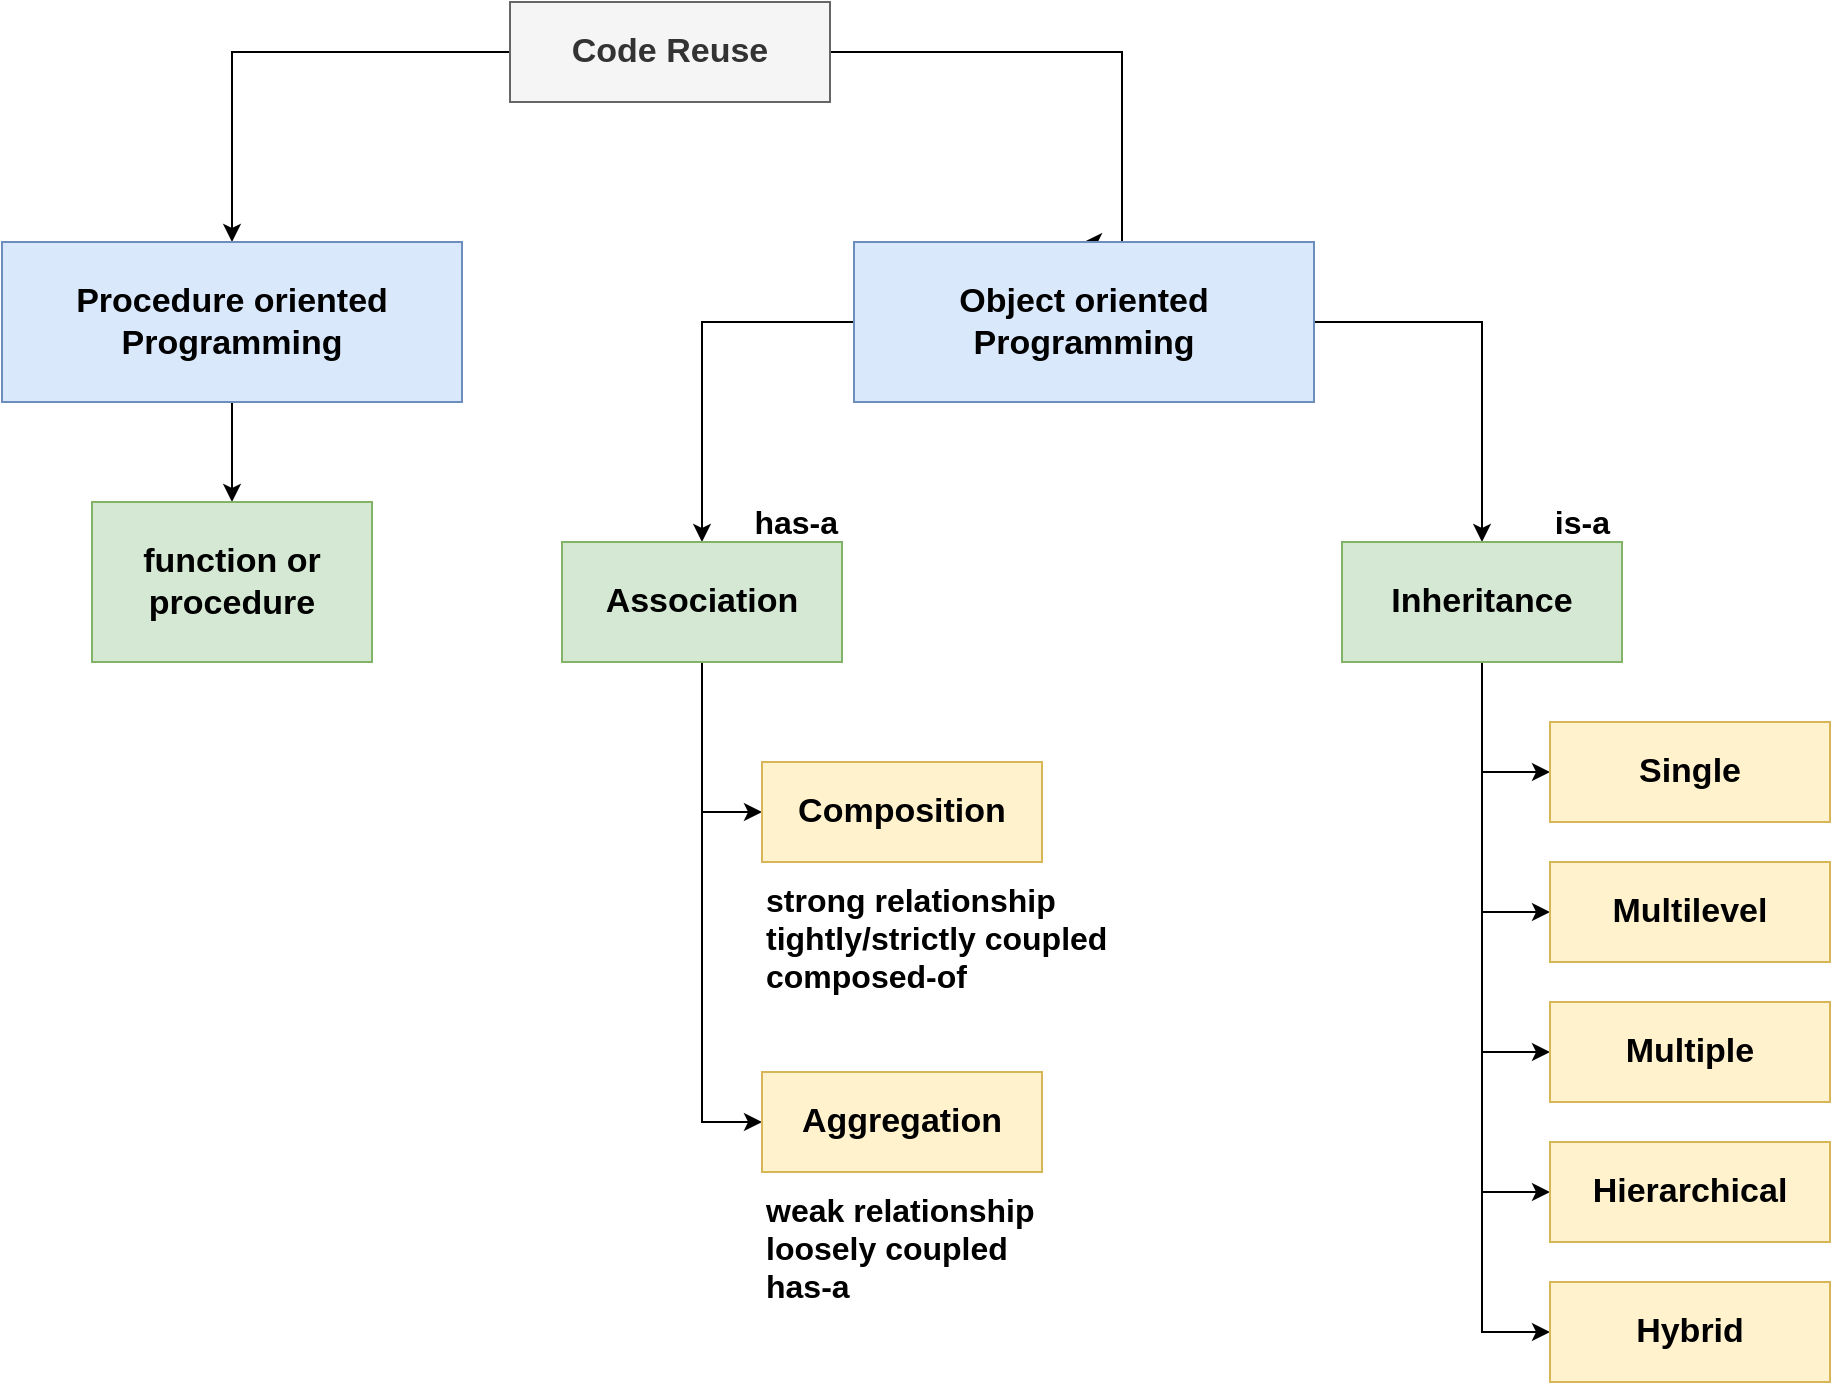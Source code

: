 <mxfile version="21.4.0" type="device" pages="4">
  <diagram name="Page-1" id="HQfMl_t1zYcdHB5gZ3as">
    <mxGraphModel dx="1242" dy="828" grid="1" gridSize="10" guides="1" tooltips="1" connect="1" arrows="1" fold="1" page="1" pageScale="1" pageWidth="827" pageHeight="1169" math="0" shadow="0">
      <root>
        <mxCell id="0" />
        <mxCell id="1" parent="0" />
        <mxCell id="iBgmLpoGodqsEeKZ4Khq-6" style="edgeStyle=orthogonalEdgeStyle;rounded=0;orthogonalLoop=1;jettySize=auto;html=1;" edge="1" parent="1" source="iBgmLpoGodqsEeKZ4Khq-1" target="iBgmLpoGodqsEeKZ4Khq-2">
          <mxGeometry relative="1" as="geometry" />
        </mxCell>
        <mxCell id="iBgmLpoGodqsEeKZ4Khq-8" style="edgeStyle=orthogonalEdgeStyle;rounded=0;orthogonalLoop=1;jettySize=auto;html=1;entryX=0.5;entryY=0;entryDx=0;entryDy=0;" edge="1" parent="1" source="iBgmLpoGodqsEeKZ4Khq-1" target="iBgmLpoGodqsEeKZ4Khq-3">
          <mxGeometry relative="1" as="geometry">
            <Array as="points">
              <mxPoint x="640" y="75" />
            </Array>
          </mxGeometry>
        </mxCell>
        <mxCell id="iBgmLpoGodqsEeKZ4Khq-1" value="Code Reuse" style="rounded=0;whiteSpace=wrap;html=1;fontStyle=1;fontSize=17;fillColor=#f5f5f5;fontColor=#333333;strokeColor=#666666;" vertex="1" parent="1">
          <mxGeometry x="334" y="50" width="160" height="50" as="geometry" />
        </mxCell>
        <mxCell id="iBgmLpoGodqsEeKZ4Khq-5" style="edgeStyle=orthogonalEdgeStyle;rounded=0;orthogonalLoop=1;jettySize=auto;html=1;" edge="1" parent="1" source="iBgmLpoGodqsEeKZ4Khq-2" target="iBgmLpoGodqsEeKZ4Khq-4">
          <mxGeometry relative="1" as="geometry" />
        </mxCell>
        <mxCell id="iBgmLpoGodqsEeKZ4Khq-2" value="Procedure oriented Programming" style="rounded=0;whiteSpace=wrap;html=1;fontStyle=1;fontSize=17;fillColor=#dae8fc;strokeColor=#6c8ebf;" vertex="1" parent="1">
          <mxGeometry x="80" y="170" width="230" height="80" as="geometry" />
        </mxCell>
        <mxCell id="iBgmLpoGodqsEeKZ4Khq-11" style="edgeStyle=orthogonalEdgeStyle;rounded=0;orthogonalLoop=1;jettySize=auto;html=1;entryX=0.5;entryY=0;entryDx=0;entryDy=0;" edge="1" parent="1" source="iBgmLpoGodqsEeKZ4Khq-3" target="iBgmLpoGodqsEeKZ4Khq-9">
          <mxGeometry relative="1" as="geometry" />
        </mxCell>
        <mxCell id="iBgmLpoGodqsEeKZ4Khq-12" style="edgeStyle=orthogonalEdgeStyle;rounded=0;orthogonalLoop=1;jettySize=auto;html=1;" edge="1" parent="1" source="iBgmLpoGodqsEeKZ4Khq-3" target="iBgmLpoGodqsEeKZ4Khq-10">
          <mxGeometry relative="1" as="geometry" />
        </mxCell>
        <mxCell id="iBgmLpoGodqsEeKZ4Khq-3" value="Object oriented Programming" style="rounded=0;whiteSpace=wrap;html=1;fontStyle=1;fontSize=17;fillColor=#dae8fc;strokeColor=#6c8ebf;" vertex="1" parent="1">
          <mxGeometry x="506" y="170" width="230" height="80" as="geometry" />
        </mxCell>
        <mxCell id="iBgmLpoGodqsEeKZ4Khq-4" value="function or&lt;br&gt;procedure" style="rounded=0;whiteSpace=wrap;html=1;fontStyle=1;fontSize=17;fillColor=#d5e8d4;strokeColor=#82b366;" vertex="1" parent="1">
          <mxGeometry x="125" y="300" width="140" height="80" as="geometry" />
        </mxCell>
        <mxCell id="iBgmLpoGodqsEeKZ4Khq-15" style="edgeStyle=orthogonalEdgeStyle;rounded=0;orthogonalLoop=1;jettySize=auto;html=1;entryX=0;entryY=0.5;entryDx=0;entryDy=0;" edge="1" parent="1" source="iBgmLpoGodqsEeKZ4Khq-9" target="iBgmLpoGodqsEeKZ4Khq-13">
          <mxGeometry relative="1" as="geometry" />
        </mxCell>
        <mxCell id="iBgmLpoGodqsEeKZ4Khq-16" style="edgeStyle=orthogonalEdgeStyle;rounded=0;orthogonalLoop=1;jettySize=auto;html=1;entryX=0;entryY=0.5;entryDx=0;entryDy=0;" edge="1" parent="1" source="iBgmLpoGodqsEeKZ4Khq-9" target="iBgmLpoGodqsEeKZ4Khq-14">
          <mxGeometry relative="1" as="geometry" />
        </mxCell>
        <mxCell id="iBgmLpoGodqsEeKZ4Khq-9" value="Association" style="rounded=0;whiteSpace=wrap;html=1;fontStyle=1;fontSize=17;fillColor=#d5e8d4;strokeColor=#82b366;" vertex="1" parent="1">
          <mxGeometry x="360" y="320" width="140" height="60" as="geometry" />
        </mxCell>
        <mxCell id="iBgmLpoGodqsEeKZ4Khq-23" style="edgeStyle=orthogonalEdgeStyle;rounded=0;orthogonalLoop=1;jettySize=auto;html=1;entryX=0;entryY=0.5;entryDx=0;entryDy=0;" edge="1" parent="1" source="iBgmLpoGodqsEeKZ4Khq-10" target="iBgmLpoGodqsEeKZ4Khq-17">
          <mxGeometry relative="1" as="geometry" />
        </mxCell>
        <mxCell id="iBgmLpoGodqsEeKZ4Khq-24" style="edgeStyle=orthogonalEdgeStyle;rounded=0;orthogonalLoop=1;jettySize=auto;html=1;entryX=0;entryY=0.5;entryDx=0;entryDy=0;" edge="1" parent="1" source="iBgmLpoGodqsEeKZ4Khq-10" target="iBgmLpoGodqsEeKZ4Khq-18">
          <mxGeometry relative="1" as="geometry" />
        </mxCell>
        <mxCell id="iBgmLpoGodqsEeKZ4Khq-25" style="edgeStyle=orthogonalEdgeStyle;rounded=0;orthogonalLoop=1;jettySize=auto;html=1;entryX=0;entryY=0.5;entryDx=0;entryDy=0;" edge="1" parent="1" source="iBgmLpoGodqsEeKZ4Khq-10" target="iBgmLpoGodqsEeKZ4Khq-19">
          <mxGeometry relative="1" as="geometry" />
        </mxCell>
        <mxCell id="iBgmLpoGodqsEeKZ4Khq-26" style="edgeStyle=orthogonalEdgeStyle;rounded=0;orthogonalLoop=1;jettySize=auto;html=1;entryX=0;entryY=0.5;entryDx=0;entryDy=0;" edge="1" parent="1" source="iBgmLpoGodqsEeKZ4Khq-10" target="iBgmLpoGodqsEeKZ4Khq-20">
          <mxGeometry relative="1" as="geometry" />
        </mxCell>
        <mxCell id="iBgmLpoGodqsEeKZ4Khq-27" style="edgeStyle=orthogonalEdgeStyle;rounded=0;orthogonalLoop=1;jettySize=auto;html=1;entryX=0;entryY=0.5;entryDx=0;entryDy=0;" edge="1" parent="1" source="iBgmLpoGodqsEeKZ4Khq-10" target="iBgmLpoGodqsEeKZ4Khq-21">
          <mxGeometry relative="1" as="geometry" />
        </mxCell>
        <mxCell id="iBgmLpoGodqsEeKZ4Khq-10" value="Inheritance" style="rounded=0;whiteSpace=wrap;html=1;fontStyle=1;fontSize=17;fillColor=#d5e8d4;strokeColor=#82b366;" vertex="1" parent="1">
          <mxGeometry x="750" y="320" width="140" height="60" as="geometry" />
        </mxCell>
        <mxCell id="iBgmLpoGodqsEeKZ4Khq-13" value="Composition" style="rounded=0;whiteSpace=wrap;html=1;fontStyle=1;fontSize=17;fillColor=#fff2cc;strokeColor=#d6b656;" vertex="1" parent="1">
          <mxGeometry x="460" y="430" width="140" height="50" as="geometry" />
        </mxCell>
        <mxCell id="iBgmLpoGodqsEeKZ4Khq-14" value="Aggregation" style="rounded=0;whiteSpace=wrap;html=1;fontStyle=1;fontSize=17;fillColor=#fff2cc;strokeColor=#d6b656;" vertex="1" parent="1">
          <mxGeometry x="460" y="585" width="140" height="50" as="geometry" />
        </mxCell>
        <mxCell id="iBgmLpoGodqsEeKZ4Khq-17" value="Single" style="rounded=0;whiteSpace=wrap;html=1;fontStyle=1;fontSize=17;fillColor=#fff2cc;strokeColor=#d6b656;" vertex="1" parent="1">
          <mxGeometry x="854" y="410" width="140" height="50" as="geometry" />
        </mxCell>
        <mxCell id="iBgmLpoGodqsEeKZ4Khq-18" value="Multilevel" style="rounded=0;whiteSpace=wrap;html=1;fontStyle=1;fontSize=17;fillColor=#fff2cc;strokeColor=#d6b656;" vertex="1" parent="1">
          <mxGeometry x="854" y="480" width="140" height="50" as="geometry" />
        </mxCell>
        <mxCell id="iBgmLpoGodqsEeKZ4Khq-19" value="Multiple" style="rounded=0;whiteSpace=wrap;html=1;fontStyle=1;fontSize=17;fillColor=#fff2cc;strokeColor=#d6b656;" vertex="1" parent="1">
          <mxGeometry x="854" y="550" width="140" height="50" as="geometry" />
        </mxCell>
        <mxCell id="iBgmLpoGodqsEeKZ4Khq-20" value="Hierarchical" style="rounded=0;whiteSpace=wrap;html=1;fontStyle=1;fontSize=17;fillColor=#fff2cc;strokeColor=#d6b656;" vertex="1" parent="1">
          <mxGeometry x="854" y="620" width="140" height="50" as="geometry" />
        </mxCell>
        <mxCell id="iBgmLpoGodqsEeKZ4Khq-21" value="Hybrid" style="rounded=0;whiteSpace=wrap;html=1;fontStyle=1;fontSize=17;fillColor=#fff2cc;strokeColor=#d6b656;" vertex="1" parent="1">
          <mxGeometry x="854" y="690" width="140" height="50" as="geometry" />
        </mxCell>
        <mxCell id="CRolA9kvqOptmZYFU7kv-1" value="weak relationship&lt;br&gt;loosely coupled&lt;br&gt;has-a" style="text;html=1;strokeColor=none;fillColor=none;align=left;verticalAlign=middle;whiteSpace=wrap;rounded=0;fontStyle=1;fontSize=16;" vertex="1" parent="1">
          <mxGeometry x="460" y="640" width="180" height="65" as="geometry" />
        </mxCell>
        <mxCell id="CRolA9kvqOptmZYFU7kv-2" value="strong relationship&lt;br&gt;tightly/strictly coupled&lt;br&gt;composed-of" style="text;html=1;strokeColor=none;fillColor=none;align=left;verticalAlign=middle;whiteSpace=wrap;rounded=0;fontStyle=1;fontSize=16;" vertex="1" parent="1">
          <mxGeometry x="460" y="485" width="180" height="65" as="geometry" />
        </mxCell>
        <mxCell id="1hPB8k62ePymHFeQHlZq-1" value="is-a" style="text;html=1;strokeColor=none;fillColor=none;align=right;verticalAlign=middle;whiteSpace=wrap;rounded=0;fontStyle=1;fontSize=16;" vertex="1" parent="1">
          <mxGeometry x="850" y="300" width="36" height="20" as="geometry" />
        </mxCell>
        <mxCell id="1hPB8k62ePymHFeQHlZq-2" value="has-a" style="text;html=1;strokeColor=none;fillColor=none;align=right;verticalAlign=middle;whiteSpace=wrap;rounded=0;fontStyle=1;fontSize=16;" vertex="1" parent="1">
          <mxGeometry x="450" y="300" width="50" height="20" as="geometry" />
        </mxCell>
      </root>
    </mxGraphModel>
  </diagram>
  <diagram id="krALkl98kPFRUYH-lEbV" name="Page-2">
    <mxGraphModel dx="1862" dy="690" grid="1" gridSize="10" guides="1" tooltips="1" connect="1" arrows="1" fold="1" page="1" pageScale="1" pageWidth="827" pageHeight="1169" math="0" shadow="0">
      <root>
        <mxCell id="0" />
        <mxCell id="1" parent="0" />
        <mxCell id="b_YTQl_VesNjK8TE1XWr-1" value="&lt;div style=&quot;background-color:#ffffff;color:#080808&quot;&gt;&lt;pre style=&quot;font-family:&#39;JetBrains Mono&#39;,monospace;font-size:26.3pt;&quot;&gt;&lt;span style=&quot;color:#0033b3;&quot;&gt;class &lt;/span&gt;&lt;span style=&quot;color:#000000;&quot;&gt;Address&lt;/span&gt;:&lt;br&gt;    &lt;span style=&quot;color:#0033b3;&quot;&gt;def &lt;/span&gt;&lt;span style=&quot;color:#b200b2;&quot;&gt;__init__&lt;/span&gt;(&lt;span style=&quot;color:#94558d;&quot;&gt;self&lt;/span&gt;, &lt;span style=&quot;color:#000000;&quot;&gt;city&lt;/span&gt;, &lt;span style=&quot;color:#000000;&quot;&gt;state&lt;/span&gt;, &lt;span style=&quot;color:#000000;&quot;&gt;country&lt;/span&gt;):&lt;br&gt;        &lt;span style=&quot;color:#94558d;&quot;&gt;self&lt;/span&gt;.__city = &lt;span style=&quot;color:#000000;&quot;&gt;city&lt;br&gt;&lt;/span&gt;&lt;span style=&quot;color:#000000;&quot;&gt;        &lt;/span&gt;&lt;span style=&quot;color:#94558d;&quot;&gt;self&lt;/span&gt;.__state = &lt;span style=&quot;color:#000000;&quot;&gt;state&lt;br&gt;&lt;/span&gt;&lt;span style=&quot;color:#000000;&quot;&gt;        &lt;/span&gt;&lt;span style=&quot;color:#94558d;&quot;&gt;self&lt;/span&gt;.__country = &lt;span style=&quot;color:#000000;&quot;&gt;country&lt;br&gt;&lt;/span&gt;&lt;span style=&quot;color:#000000;&quot;&gt;&lt;br&gt;&lt;/span&gt;&lt;span style=&quot;color:#000000;&quot;&gt;    &lt;/span&gt;&lt;span style=&quot;color:#0033b3;&quot;&gt;def &lt;/span&gt;&lt;span style=&quot;color:#00627a;&quot;&gt;print_address&lt;/span&gt;(&lt;span style=&quot;color:#94558d;&quot;&gt;self&lt;/span&gt;):&lt;br&gt;        &lt;span style=&quot;color:#000080;&quot;&gt;print&lt;/span&gt;(&lt;span style=&quot;color:#067d17;&quot;&gt;f&quot;city = &lt;/span&gt;&lt;span style=&quot;color:#0037a6;&quot;&gt;{&lt;/span&gt;&lt;span style=&quot;color:#94558d;&quot;&gt;self&lt;/span&gt;.__city&lt;span style=&quot;color:#0037a6;&quot;&gt;}&lt;/span&gt;&lt;span style=&quot;color:#067d17;&quot;&gt;&quot;&lt;/span&gt;)&lt;br&gt;        &lt;span style=&quot;color:#000080;&quot;&gt;print&lt;/span&gt;(&lt;span style=&quot;color:#067d17;&quot;&gt;f&quot;state = &lt;/span&gt;&lt;span style=&quot;color:#0037a6;&quot;&gt;{&lt;/span&gt;&lt;span style=&quot;color:#94558d;&quot;&gt;self&lt;/span&gt;.__state&lt;span style=&quot;color:#0037a6;&quot;&gt;}&lt;/span&gt;&lt;span style=&quot;color:#067d17;&quot;&gt;&quot;&lt;/span&gt;)&lt;br&gt;        &lt;span style=&quot;color:#000080;&quot;&gt;print&lt;/span&gt;(&lt;span style=&quot;color:#067d17;&quot;&gt;f&quot;country = &lt;/span&gt;&lt;span style=&quot;color:#0037a6;&quot;&gt;{&lt;/span&gt;&lt;span style=&quot;color:#94558d;&quot;&gt;self&lt;/span&gt;.__country&lt;span style=&quot;color:#0037a6;&quot;&gt;}&lt;/span&gt;&lt;span style=&quot;color:#067d17;&quot;&gt;&quot;&lt;/span&gt;)&lt;br&gt;&lt;br&gt;&lt;br&gt;&lt;span style=&quot;color:#0033b3;&quot;&gt;class &lt;/span&gt;&lt;span style=&quot;color:#000000;&quot;&gt;Person&lt;/span&gt;:&lt;br&gt;    &lt;span style=&quot;color:#0033b3;&quot;&gt;def &lt;/span&gt;&lt;span style=&quot;color:#b200b2;&quot;&gt;__init__&lt;/span&gt;(&lt;span style=&quot;color:#94558d;&quot;&gt;self&lt;/span&gt;, &lt;span style=&quot;color:#000000;&quot;&gt;name&lt;/span&gt;, &lt;span style=&quot;color:#000000;&quot;&gt;age&lt;/span&gt;, &lt;span style=&quot;color:#000000;&quot;&gt;city&lt;/span&gt;, &lt;span style=&quot;color:#000000;&quot;&gt;state&lt;/span&gt;, &lt;span style=&quot;color:#000000;&quot;&gt;country&lt;/span&gt;):&lt;br&gt;        &lt;span style=&quot;color:#94558d;&quot;&gt;self&lt;/span&gt;.__name = &lt;span style=&quot;color:#000000;&quot;&gt;name&lt;br&gt;&lt;/span&gt;&lt;span style=&quot;color:#000000;&quot;&gt;        &lt;/span&gt;&lt;span style=&quot;color:#94558d;&quot;&gt;self&lt;/span&gt;.__age = &lt;span style=&quot;color:#000000;&quot;&gt;age&lt;br&gt;&lt;/span&gt;&lt;span style=&quot;color:#000000;&quot;&gt;&lt;br&gt;&lt;/span&gt;&lt;span style=&quot;color:#000000;&quot;&gt;        &lt;/span&gt;&lt;span style=&quot;color:#8c8c8c;font-style:italic;&quot;&gt;# create an object of Address class to store address&lt;br&gt;&lt;/span&gt;&lt;span style=&quot;color:#8c8c8c;font-style:italic;&quot;&gt;        # Person has-an address&lt;br&gt;&lt;/span&gt;&lt;span style=&quot;color:#8c8c8c;font-style:italic;&quot;&gt;        &lt;/span&gt;&lt;span style=&quot;color:#94558d;&quot;&gt;self&lt;/span&gt;.__address = Address(&lt;span style=&quot;color:#000000;&quot;&gt;city&lt;/span&gt;, &lt;span style=&quot;color:#000000;&quot;&gt;state&lt;/span&gt;, &lt;span style=&quot;color:#000000;&quot;&gt;country&lt;/span&gt;)&lt;br&gt;&lt;br&gt;    &lt;span style=&quot;color:#0033b3;&quot;&gt;def &lt;/span&gt;&lt;span style=&quot;color:#00627a;&quot;&gt;print_info&lt;/span&gt;(&lt;span style=&quot;color:#94558d;&quot;&gt;self&lt;/span&gt;):&lt;br&gt;        &lt;span style=&quot;color:#000080;&quot;&gt;print&lt;/span&gt;(&lt;span style=&quot;color:#067d17;&quot;&gt;f&quot;name = &lt;/span&gt;&lt;span style=&quot;color:#0037a6;&quot;&gt;{&lt;/span&gt;&lt;span style=&quot;color:#94558d;&quot;&gt;self&lt;/span&gt;.__name&lt;span style=&quot;color:#0037a6;&quot;&gt;}&lt;/span&gt;&lt;span style=&quot;color:#067d17;&quot;&gt;&quot;&lt;/span&gt;)&lt;br&gt;        &lt;span style=&quot;color:#000080;&quot;&gt;print&lt;/span&gt;(&lt;span style=&quot;color:#067d17;&quot;&gt;f&quot;age = &lt;/span&gt;&lt;span style=&quot;color:#0037a6;&quot;&gt;{&lt;/span&gt;&lt;span style=&quot;color:#94558d;&quot;&gt;self&lt;/span&gt;.__age&lt;span style=&quot;color:#0037a6;&quot;&gt;}&lt;/span&gt;&lt;span style=&quot;color:#067d17;&quot;&gt;&quot;&lt;/span&gt;)&lt;br&gt;&lt;br&gt;        &lt;span style=&quot;color:#8c8c8c;font-style:italic;&quot;&gt;# printing the person address&lt;br&gt;&lt;/span&gt;&lt;span style=&quot;color:#8c8c8c;font-style:italic;&quot;&gt;        &lt;/span&gt;&lt;span style=&quot;color:#94558d;&quot;&gt;self&lt;/span&gt;.__address.print_address()&lt;br&gt;&lt;/pre&gt;&lt;/div&gt;" style="text;whiteSpace=wrap;html=1;" vertex="1" parent="1">
          <mxGeometry x="-220" y="410" width="560" height="1230" as="geometry" />
        </mxCell>
        <mxCell id="b_YTQl_VesNjK8TE1XWr-2" value="&lt;div style=&quot;background-color:#ffffff;color:#080808&quot;&gt;&lt;pre style=&quot;font-family:&#39;JetBrains Mono&#39;,monospace;font-size:26.3pt;&quot;&gt;p1 = Person(&lt;span style=&quot;color:#067d17;&quot;&gt;&quot;person1&quot;&lt;/span&gt;, &lt;span style=&quot;color:#1750eb;&quot;&gt;20&lt;/span&gt;, &lt;span style=&quot;color:#067d17;&quot;&gt;&quot;pune&quot;&lt;/span&gt;, &lt;span style=&quot;color:#067d17;&quot;&gt;&quot;MH&quot;&lt;/span&gt;, &lt;span style=&quot;color:#067d17;&quot;&gt;&#39;India&#39;&lt;/span&gt;)&lt;br&gt;&lt;/pre&gt;&lt;/div&gt;" style="text;whiteSpace=wrap;html=1;" vertex="1" parent="1">
          <mxGeometry x="-210" y="1620" width="560" height="140" as="geometry" />
        </mxCell>
        <mxCell id="b_YTQl_VesNjK8TE1XWr-5" style="edgeStyle=orthogonalEdgeStyle;rounded=0;orthogonalLoop=1;jettySize=auto;html=1;entryX=-0.011;entryY=0.167;entryDx=0;entryDy=0;entryPerimeter=0;" edge="1" parent="1" source="b_YTQl_VesNjK8TE1XWr-3" target="b_YTQl_VesNjK8TE1XWr-4">
          <mxGeometry relative="1" as="geometry" />
        </mxCell>
        <mxCell id="b_YTQl_VesNjK8TE1XWr-3" value="0x11000" style="rounded=0;whiteSpace=wrap;html=1;fillColor=#dae8fc;strokeColor=#6c8ebf;fontStyle=1;fontSize=18;" vertex="1" parent="1">
          <mxGeometry x="-210" y="1840" width="120" height="60" as="geometry" />
        </mxCell>
        <mxCell id="b_YTQl_VesNjK8TE1XWr-4" value="" style="rounded=0;whiteSpace=wrap;html=1;fillColor=#fff2cc;strokeColor=#d6b656;" vertex="1" parent="1">
          <mxGeometry y="1840" width="270" height="180" as="geometry" />
        </mxCell>
        <mxCell id="b_YTQl_VesNjK8TE1XWr-6" value="0x10000" style="text;html=1;strokeColor=none;fillColor=none;align=left;verticalAlign=middle;whiteSpace=wrap;rounded=0;fontStyle=1;fontSize=16;" vertex="1" parent="1">
          <mxGeometry x="-210" y="1810" width="120" height="30" as="geometry" />
        </mxCell>
        <mxCell id="b_YTQl_VesNjK8TE1XWr-7" value="0x11000" style="text;html=1;strokeColor=none;fillColor=none;align=left;verticalAlign=middle;whiteSpace=wrap;rounded=0;fontStyle=1;fontSize=16;" vertex="1" parent="1">
          <mxGeometry y="1810" width="120" height="30" as="geometry" />
        </mxCell>
        <mxCell id="b_YTQl_VesNjK8TE1XWr-8" value="p1&lt;br&gt;reference" style="text;html=1;strokeColor=none;fillColor=none;align=left;verticalAlign=middle;whiteSpace=wrap;rounded=0;fontStyle=1;fontSize=16;" vertex="1" parent="1">
          <mxGeometry x="-210" y="1900" width="120" height="40" as="geometry" />
        </mxCell>
        <mxCell id="b_YTQl_VesNjK8TE1XWr-9" value="__name" style="text;html=1;strokeColor=none;fillColor=none;align=left;verticalAlign=middle;whiteSpace=wrap;rounded=0;fontStyle=1;fontSize=16;" vertex="1" parent="1">
          <mxGeometry x="20" y="1855" width="80" height="30" as="geometry" />
        </mxCell>
        <mxCell id="b_YTQl_VesNjK8TE1XWr-10" value="person1" style="text;html=1;strokeColor=none;fillColor=none;align=left;verticalAlign=middle;whiteSpace=wrap;rounded=0;fontStyle=1;fontSize=16;fontColor=#0000FF;" vertex="1" parent="1">
          <mxGeometry x="110" y="1855" width="80" height="30" as="geometry" />
        </mxCell>
        <mxCell id="b_YTQl_VesNjK8TE1XWr-11" value="__age" style="text;html=1;strokeColor=none;fillColor=none;align=left;verticalAlign=middle;whiteSpace=wrap;rounded=0;fontStyle=1;fontSize=16;" vertex="1" parent="1">
          <mxGeometry x="20" y="1885" width="80" height="30" as="geometry" />
        </mxCell>
        <mxCell id="b_YTQl_VesNjK8TE1XWr-12" value="20" style="text;html=1;strokeColor=none;fillColor=none;align=left;verticalAlign=middle;whiteSpace=wrap;rounded=0;fontStyle=1;fontSize=16;fontColor=#0000FF;" vertex="1" parent="1">
          <mxGeometry x="110" y="1885" width="80" height="30" as="geometry" />
        </mxCell>
        <mxCell id="b_YTQl_VesNjK8TE1XWr-13" value="" style="rounded=0;whiteSpace=wrap;html=1;fillColor=#fff2cc;strokeColor=#d6b656;" vertex="1" parent="1">
          <mxGeometry x="400" y="1929" width="270" height="180" as="geometry" />
        </mxCell>
        <mxCell id="b_YTQl_VesNjK8TE1XWr-14" value="0x12000" style="text;html=1;strokeColor=none;fillColor=none;align=left;verticalAlign=middle;whiteSpace=wrap;rounded=0;fontStyle=1;fontSize=16;" vertex="1" parent="1">
          <mxGeometry x="400" y="1899" width="120" height="30" as="geometry" />
        </mxCell>
        <mxCell id="b_YTQl_VesNjK8TE1XWr-15" value="__city" style="text;html=1;strokeColor=none;fillColor=none;align=left;verticalAlign=middle;whiteSpace=wrap;rounded=0;fontStyle=1;fontSize=16;" vertex="1" parent="1">
          <mxGeometry x="420" y="1944" width="80" height="30" as="geometry" />
        </mxCell>
        <mxCell id="b_YTQl_VesNjK8TE1XWr-16" value="pune" style="text;html=1;strokeColor=none;fillColor=none;align=left;verticalAlign=middle;whiteSpace=wrap;rounded=0;fontStyle=1;fontSize=16;fontColor=#0000FF;" vertex="1" parent="1">
          <mxGeometry x="510" y="1944" width="80" height="30" as="geometry" />
        </mxCell>
        <mxCell id="b_YTQl_VesNjK8TE1XWr-17" value="__state" style="text;html=1;strokeColor=none;fillColor=none;align=left;verticalAlign=middle;whiteSpace=wrap;rounded=0;fontStyle=1;fontSize=16;" vertex="1" parent="1">
          <mxGeometry x="420" y="1974" width="80" height="30" as="geometry" />
        </mxCell>
        <mxCell id="b_YTQl_VesNjK8TE1XWr-18" value="MH" style="text;html=1;strokeColor=none;fillColor=none;align=left;verticalAlign=middle;whiteSpace=wrap;rounded=0;fontStyle=1;fontSize=16;fontColor=#0000FF;" vertex="1" parent="1">
          <mxGeometry x="510" y="1974" width="80" height="30" as="geometry" />
        </mxCell>
        <mxCell id="b_YTQl_VesNjK8TE1XWr-19" value="object of Person class" style="text;html=1;strokeColor=none;fillColor=none;align=left;verticalAlign=middle;whiteSpace=wrap;rounded=0;fontStyle=1;fontSize=16;" vertex="1" parent="1">
          <mxGeometry y="2020" width="270" height="30" as="geometry" />
        </mxCell>
        <mxCell id="b_YTQl_VesNjK8TE1XWr-20" value="object of Address class" style="text;html=1;strokeColor=none;fillColor=none;align=left;verticalAlign=middle;whiteSpace=wrap;rounded=0;fontStyle=1;fontSize=16;" vertex="1" parent="1">
          <mxGeometry x="400" y="2109" width="270" height="30" as="geometry" />
        </mxCell>
        <mxCell id="b_YTQl_VesNjK8TE1XWr-23" style="edgeStyle=orthogonalEdgeStyle;rounded=0;orthogonalLoop=1;jettySize=auto;html=1;entryX=-0.017;entryY=0.176;entryDx=0;entryDy=0;entryPerimeter=0;" edge="1" parent="1" source="b_YTQl_VesNjK8TE1XWr-22" target="b_YTQl_VesNjK8TE1XWr-13">
          <mxGeometry relative="1" as="geometry" />
        </mxCell>
        <mxCell id="b_YTQl_VesNjK8TE1XWr-22" value="0x12000" style="rounded=0;whiteSpace=wrap;html=1;fillColor=#dae8fc;strokeColor=#6c8ebf;fontStyle=1;fontSize=18;" vertex="1" parent="1">
          <mxGeometry x="110" y="1940" width="140" height="40" as="geometry" />
        </mxCell>
        <mxCell id="b_YTQl_VesNjK8TE1XWr-24" value="__address" style="text;html=1;strokeColor=none;fillColor=none;align=left;verticalAlign=middle;whiteSpace=wrap;rounded=0;fontStyle=1;fontSize=16;" vertex="1" parent="1">
          <mxGeometry x="20" y="1944" width="80" height="30" as="geometry" />
        </mxCell>
        <mxCell id="b_YTQl_VesNjK8TE1XWr-25" value="__country" style="text;html=1;strokeColor=none;fillColor=none;align=left;verticalAlign=middle;whiteSpace=wrap;rounded=0;fontStyle=1;fontSize=16;" vertex="1" parent="1">
          <mxGeometry x="420" y="2004" width="80" height="30" as="geometry" />
        </mxCell>
        <mxCell id="b_YTQl_VesNjK8TE1XWr-26" value="India" style="text;html=1;strokeColor=none;fillColor=none;align=left;verticalAlign=middle;whiteSpace=wrap;rounded=0;fontStyle=1;fontSize=16;fontColor=#0000FF;" vertex="1" parent="1">
          <mxGeometry x="510" y="2004" width="80" height="30" as="geometry" />
        </mxCell>
        <mxCell id="b_YTQl_VesNjK8TE1XWr-27" value="has-an" style="text;html=1;strokeColor=none;fillColor=none;align=center;verticalAlign=middle;whiteSpace=wrap;rounded=0;fontStyle=1;fontSize=16;" vertex="1" parent="1">
          <mxGeometry x="274" y="1929" width="120" height="30" as="geometry" />
        </mxCell>
      </root>
    </mxGraphModel>
  </diagram>
  <diagram id="6Rm1QbWGnSXU3P3nmaz0" name="Page-3">
    <mxGraphModel dx="578" dy="385" grid="1" gridSize="10" guides="1" tooltips="1" connect="1" arrows="1" fold="1" page="1" pageScale="1" pageWidth="827" pageHeight="1169" math="0" shadow="0">
      <root>
        <mxCell id="0" />
        <mxCell id="1" parent="0" />
        <mxCell id="zVyhv51mTSbrbgMzpZWF-1" value="&lt;div style=&quot;background-color:#ffffff;color:#080808&quot;&gt;&lt;pre style=&quot;font-family:&#39;JetBrains Mono&#39;,monospace;font-size:26.3pt;&quot;&gt;&lt;span style=&quot;color:#0033b3;&quot;&gt;class &lt;/span&gt;&lt;span style=&quot;color:#000000;&quot;&gt;Person&lt;/span&gt;:&lt;br&gt;    &lt;span style=&quot;color:#0033b3;&quot;&gt;def &lt;/span&gt;&lt;span style=&quot;color:#b200b2;&quot;&gt;__init__&lt;/span&gt;(&lt;span style=&quot;color:#94558d;&quot;&gt;self&lt;/span&gt;):&lt;br&gt;        &lt;span style=&quot;color:#94558d;&quot;&gt;self&lt;/span&gt;.name = &lt;span style=&quot;color:#067d17;&quot;&gt;&quot;person1&quot;&lt;br&gt;&lt;/span&gt;&lt;span style=&quot;color:#067d17;&quot;&gt;        &lt;/span&gt;&lt;span style=&quot;color:#94558d;&quot;&gt;self&lt;/span&gt;.age = &lt;span style=&quot;color:#1750eb;&quot;&gt;20&lt;/span&gt;&lt;/pre&gt;&lt;/div&gt;" style="text;whiteSpace=wrap;html=1;" vertex="1" parent="1">
          <mxGeometry x="50" y="10" width="560" height="260" as="geometry" />
        </mxCell>
        <mxCell id="zVyhv51mTSbrbgMzpZWF-2" value="&lt;div style=&quot;background-color:#ffffff;color:#080808&quot;&gt;&lt;pre style=&quot;font-family:&#39;JetBrains Mono&#39;,monospace;font-size:26.3pt;&quot;&gt;&lt;span style=&quot;color:#0033b3;&quot;&gt;class &lt;/span&gt;&lt;span style=&quot;color:#000000;&quot;&gt;Employee&lt;/span&gt;(Person):&lt;br&gt;    &lt;span style=&quot;color:#0033b3;&quot;&gt;pass&lt;br&gt;&lt;/span&gt;&lt;/pre&gt;&lt;/div&gt;" style="text;whiteSpace=wrap;html=1;" vertex="1" parent="1">
          <mxGeometry x="50" y="300" width="520" height="180" as="geometry" />
        </mxCell>
        <mxCell id="zVyhv51mTSbrbgMzpZWF-4" value="&lt;div style=&quot;background-color:#ffffff;color:#080808&quot;&gt;&lt;pre style=&quot;font-family:&#39;JetBrains Mono&#39;,monospace;font-size:26.3pt;&quot;&gt;p1 = Person()&lt;/pre&gt;&lt;/div&gt;" style="text;whiteSpace=wrap;html=1;" vertex="1" parent="1">
          <mxGeometry x="60" y="445" width="310" height="140" as="geometry" />
        </mxCell>
        <mxCell id="vIzfcIuV3FMqRxHl6IYp-1" style="edgeStyle=orthogonalEdgeStyle;rounded=0;orthogonalLoop=1;jettySize=auto;html=1;entryX=-0.011;entryY=0.167;entryDx=0;entryDy=0;entryPerimeter=0;" edge="1" parent="1" source="vIzfcIuV3FMqRxHl6IYp-2" target="vIzfcIuV3FMqRxHl6IYp-3">
          <mxGeometry relative="1" as="geometry" />
        </mxCell>
        <mxCell id="vIzfcIuV3FMqRxHl6IYp-2" value="0x11000" style="rounded=0;whiteSpace=wrap;html=1;fillColor=#dae8fc;strokeColor=#6c8ebf;fontStyle=1;fontSize=18;" vertex="1" parent="1">
          <mxGeometry x="60" y="600" width="120" height="60" as="geometry" />
        </mxCell>
        <mxCell id="vIzfcIuV3FMqRxHl6IYp-3" value="" style="rounded=0;whiteSpace=wrap;html=1;fillColor=#fff2cc;strokeColor=#d6b656;" vertex="1" parent="1">
          <mxGeometry x="240" y="600" width="270" height="180" as="geometry" />
        </mxCell>
        <mxCell id="vIzfcIuV3FMqRxHl6IYp-4" value="0x10000" style="text;html=1;strokeColor=none;fillColor=none;align=left;verticalAlign=middle;whiteSpace=wrap;rounded=0;fontStyle=1;fontSize=16;" vertex="1" parent="1">
          <mxGeometry x="60" y="570" width="120" height="30" as="geometry" />
        </mxCell>
        <mxCell id="vIzfcIuV3FMqRxHl6IYp-5" value="0x11000" style="text;html=1;strokeColor=none;fillColor=none;align=left;verticalAlign=middle;whiteSpace=wrap;rounded=0;fontStyle=1;fontSize=16;" vertex="1" parent="1">
          <mxGeometry x="240" y="570" width="120" height="30" as="geometry" />
        </mxCell>
        <mxCell id="vIzfcIuV3FMqRxHl6IYp-6" value="p1&lt;br&gt;reference" style="text;html=1;strokeColor=none;fillColor=none;align=left;verticalAlign=middle;whiteSpace=wrap;rounded=0;fontStyle=1;fontSize=16;" vertex="1" parent="1">
          <mxGeometry x="60" y="660" width="120" height="40" as="geometry" />
        </mxCell>
        <mxCell id="vIzfcIuV3FMqRxHl6IYp-7" value="name" style="text;html=1;strokeColor=none;fillColor=none;align=left;verticalAlign=middle;whiteSpace=wrap;rounded=0;fontStyle=1;fontSize=16;" vertex="1" parent="1">
          <mxGeometry x="260" y="615" width="80" height="35" as="geometry" />
        </mxCell>
        <mxCell id="vIzfcIuV3FMqRxHl6IYp-8" value="person1" style="text;html=1;strokeColor=none;fillColor=none;align=left;verticalAlign=middle;whiteSpace=wrap;rounded=0;fontStyle=1;fontSize=16;fontColor=#0000FF;" vertex="1" parent="1">
          <mxGeometry x="350" y="615" width="80" height="30" as="geometry" />
        </mxCell>
        <mxCell id="vIzfcIuV3FMqRxHl6IYp-9" value="age" style="text;html=1;strokeColor=none;fillColor=none;align=left;verticalAlign=middle;whiteSpace=wrap;rounded=0;fontStyle=1;fontSize=16;" vertex="1" parent="1">
          <mxGeometry x="260" y="645" width="80" height="30" as="geometry" />
        </mxCell>
        <mxCell id="vIzfcIuV3FMqRxHl6IYp-10" value="20" style="text;html=1;strokeColor=none;fillColor=none;align=left;verticalAlign=middle;whiteSpace=wrap;rounded=0;fontStyle=1;fontSize=16;fontColor=#0000FF;" vertex="1" parent="1">
          <mxGeometry x="350" y="645" width="80" height="30" as="geometry" />
        </mxCell>
        <mxCell id="vIzfcIuV3FMqRxHl6IYp-11" value="object of Person class" style="text;html=1;strokeColor=none;fillColor=none;align=left;verticalAlign=middle;whiteSpace=wrap;rounded=0;fontStyle=1;fontSize=16;" vertex="1" parent="1">
          <mxGeometry x="240" y="780" width="270" height="30" as="geometry" />
        </mxCell>
        <mxCell id="vIzfcIuV3FMqRxHl6IYp-14" value="&lt;div style=&quot;background-color:#ffffff;color:#080808&quot;&gt;&lt;pre style=&quot;font-family:&#39;JetBrains Mono&#39;,monospace;font-size:26.3pt;&quot;&gt;e1 = Employee()&lt;/pre&gt;&lt;/div&gt;" style="text;whiteSpace=wrap;html=1;" vertex="1" parent="1">
          <mxGeometry x="720" y="445" width="350" height="140" as="geometry" />
        </mxCell>
        <mxCell id="--YwWRmXcqmxCKZYRrxQ-4" style="edgeStyle=orthogonalEdgeStyle;rounded=0;orthogonalLoop=1;jettySize=auto;html=1;entryX=0.001;entryY=0.131;entryDx=0;entryDy=0;entryPerimeter=0;" edge="1" parent="1" source="vIzfcIuV3FMqRxHl6IYp-16" target="vIzfcIuV3FMqRxHl6IYp-17">
          <mxGeometry relative="1" as="geometry" />
        </mxCell>
        <mxCell id="vIzfcIuV3FMqRxHl6IYp-16" value="0x11000" style="rounded=0;whiteSpace=wrap;html=1;fillColor=#dae8fc;strokeColor=#6c8ebf;fontStyle=1;fontSize=18;" vertex="1" parent="1">
          <mxGeometry x="720" y="615" width="120" height="60" as="geometry" />
        </mxCell>
        <mxCell id="vIzfcIuV3FMqRxHl6IYp-17" value="" style="rounded=0;whiteSpace=wrap;html=1;fillColor=#fff2cc;strokeColor=#d6b656;" vertex="1" parent="1">
          <mxGeometry x="900" y="615" width="230" height="225" as="geometry" />
        </mxCell>
        <mxCell id="vIzfcIuV3FMqRxHl6IYp-18" value="0x10000" style="text;html=1;strokeColor=none;fillColor=none;align=left;verticalAlign=middle;whiteSpace=wrap;rounded=0;fontStyle=1;fontSize=16;" vertex="1" parent="1">
          <mxGeometry x="720" y="585" width="120" height="30" as="geometry" />
        </mxCell>
        <mxCell id="vIzfcIuV3FMqRxHl6IYp-19" value="0x11000" style="text;html=1;strokeColor=none;fillColor=none;align=left;verticalAlign=middle;whiteSpace=wrap;rounded=0;fontStyle=1;fontSize=16;" vertex="1" parent="1">
          <mxGeometry x="900" y="585" width="120" height="30" as="geometry" />
        </mxCell>
        <mxCell id="vIzfcIuV3FMqRxHl6IYp-20" value="e1&lt;br&gt;reference" style="text;html=1;strokeColor=none;fillColor=none;align=left;verticalAlign=middle;whiteSpace=wrap;rounded=0;fontStyle=1;fontSize=16;" vertex="1" parent="1">
          <mxGeometry x="720" y="675" width="120" height="40" as="geometry" />
        </mxCell>
        <mxCell id="vIzfcIuV3FMqRxHl6IYp-25" value="object of Employee class" style="text;html=1;strokeColor=none;fillColor=none;align=left;verticalAlign=middle;whiteSpace=wrap;rounded=0;fontStyle=1;fontSize=16;" vertex="1" parent="1">
          <mxGeometry x="900" y="840" width="230" height="30" as="geometry" />
        </mxCell>
        <mxCell id="vIzfcIuV3FMqRxHl6IYp-26" value="" style="rounded=0;whiteSpace=wrap;html=1;fillColor=#d5e8d4;strokeColor=#82b366;" vertex="1" parent="1">
          <mxGeometry x="920" y="630" width="190" height="80" as="geometry" />
        </mxCell>
        <mxCell id="vIzfcIuV3FMqRxHl6IYp-21" value="name" style="text;html=1;strokeColor=none;fillColor=none;align=left;verticalAlign=middle;whiteSpace=wrap;rounded=0;fontStyle=1;fontSize=16;" vertex="1" parent="1">
          <mxGeometry x="930" y="640" width="80" height="35" as="geometry" />
        </mxCell>
        <mxCell id="vIzfcIuV3FMqRxHl6IYp-22" value="person1" style="text;html=1;strokeColor=none;fillColor=none;align=left;verticalAlign=middle;whiteSpace=wrap;rounded=0;fontStyle=1;fontSize=16;fontColor=#0000FF;" vertex="1" parent="1">
          <mxGeometry x="1020" y="640" width="80" height="30" as="geometry" />
        </mxCell>
        <mxCell id="vIzfcIuV3FMqRxHl6IYp-23" value="age" style="text;html=1;strokeColor=none;fillColor=none;align=left;verticalAlign=middle;whiteSpace=wrap;rounded=0;fontStyle=1;fontSize=16;" vertex="1" parent="1">
          <mxGeometry x="930" y="670" width="80" height="30" as="geometry" />
        </mxCell>
        <mxCell id="vIzfcIuV3FMqRxHl6IYp-24" value="20" style="text;html=1;strokeColor=none;fillColor=none;align=left;verticalAlign=middle;whiteSpace=wrap;rounded=0;fontStyle=1;fontSize=16;fontColor=#0000FF;" vertex="1" parent="1">
          <mxGeometry x="1020" y="670" width="80" height="30" as="geometry" />
        </mxCell>
        <mxCell id="vIzfcIuV3FMqRxHl6IYp-27" value="object of Person class" style="text;html=1;strokeColor=none;fillColor=none;align=left;verticalAlign=middle;whiteSpace=wrap;rounded=0;fontStyle=1;fontSize=16;" vertex="1" parent="1">
          <mxGeometry x="920" y="760" width="190" height="30" as="geometry" />
        </mxCell>
        <mxCell id="--YwWRmXcqmxCKZYRrxQ-2" value="" style="rounded=0;whiteSpace=wrap;html=1;fillColor=#e1d5e7;strokeColor=#9673a6;" vertex="1" parent="1">
          <mxGeometry x="920" y="710" width="190" height="50" as="geometry" />
        </mxCell>
        <mxCell id="--YwWRmXcqmxCKZYRrxQ-3" value="__init__" style="text;html=1;strokeColor=none;fillColor=none;align=left;verticalAlign=middle;whiteSpace=wrap;rounded=0;fontStyle=1;fontSize=16;" vertex="1" parent="1">
          <mxGeometry x="930" y="717.5" width="80" height="35" as="geometry" />
        </mxCell>
        <mxCell id="--YwWRmXcqmxCKZYRrxQ-5" value="" style="rounded=0;whiteSpace=wrap;html=1;fillColor=#fff2cc;strokeColor=#d6b656;" vertex="1" parent="1">
          <mxGeometry x="910" y="1000" width="230" height="225" as="geometry" />
        </mxCell>
        <mxCell id="--YwWRmXcqmxCKZYRrxQ-6" value="0x1060db510" style="text;html=1;strokeColor=none;fillColor=none;align=left;verticalAlign=middle;whiteSpace=wrap;rounded=0;fontStyle=1;fontSize=16;" vertex="1" parent="1">
          <mxGeometry x="910" y="970" width="120" height="30" as="geometry" />
        </mxCell>
        <mxCell id="--YwWRmXcqmxCKZYRrxQ-7" value="name" style="text;html=1;strokeColor=none;fillColor=none;align=left;verticalAlign=middle;whiteSpace=wrap;rounded=0;fontStyle=1;fontSize=16;" vertex="1" parent="1">
          <mxGeometry x="930" y="1010" width="80" height="35" as="geometry" />
        </mxCell>
        <mxCell id="--YwWRmXcqmxCKZYRrxQ-8" value="student1" style="text;html=1;strokeColor=none;fillColor=none;align=left;verticalAlign=middle;whiteSpace=wrap;rounded=0;fontStyle=1;fontSize=16;fontColor=#0000FF;" vertex="1" parent="1">
          <mxGeometry x="1050" y="1012.5" width="50" height="30" as="geometry" />
        </mxCell>
        <mxCell id="--YwWRmXcqmxCKZYRrxQ-9" value="object of Student class" style="text;html=1;strokeColor=none;fillColor=none;align=left;verticalAlign=middle;whiteSpace=wrap;rounded=0;fontStyle=1;fontSize=16;" vertex="1" parent="1">
          <mxGeometry x="910" y="1225" width="230" height="30" as="geometry" />
        </mxCell>
        <mxCell id="--YwWRmXcqmxCKZYRrxQ-10" value="address" style="text;html=1;strokeColor=none;fillColor=none;align=left;verticalAlign=middle;whiteSpace=wrap;rounded=0;fontStyle=1;fontSize=16;" vertex="1" parent="1">
          <mxGeometry x="930" y="1040" width="80" height="35" as="geometry" />
        </mxCell>
        <mxCell id="--YwWRmXcqmxCKZYRrxQ-11" value="pune" style="text;html=1;strokeColor=none;fillColor=none;align=left;verticalAlign=middle;whiteSpace=wrap;rounded=0;fontStyle=1;fontSize=16;fontColor=#0000FF;" vertex="1" parent="1">
          <mxGeometry x="1050" y="1042.5" width="50" height="30" as="geometry" />
        </mxCell>
        <mxCell id="--YwWRmXcqmxCKZYRrxQ-12" value="roll" style="text;html=1;strokeColor=none;fillColor=none;align=left;verticalAlign=middle;whiteSpace=wrap;rounded=0;fontStyle=1;fontSize=16;" vertex="1" parent="1">
          <mxGeometry x="930" y="1180" width="80" height="35" as="geometry" />
        </mxCell>
        <mxCell id="--YwWRmXcqmxCKZYRrxQ-13" value="1" style="text;html=1;strokeColor=none;fillColor=none;align=left;verticalAlign=middle;whiteSpace=wrap;rounded=0;fontStyle=1;fontSize=16;fontColor=#0000FF;" vertex="1" parent="1">
          <mxGeometry x="1050" y="1185" width="50" height="30" as="geometry" />
        </mxCell>
        <mxCell id="--YwWRmXcqmxCKZYRrxQ-16" style="edgeStyle=orthogonalEdgeStyle;rounded=0;orthogonalLoop=1;jettySize=auto;html=1;entryX=-0.002;entryY=0.135;entryDx=0;entryDy=0;entryPerimeter=0;" edge="1" parent="1" source="--YwWRmXcqmxCKZYRrxQ-14" target="--YwWRmXcqmxCKZYRrxQ-5">
          <mxGeometry relative="1" as="geometry" />
        </mxCell>
        <mxCell id="--YwWRmXcqmxCKZYRrxQ-14" value="0x1060db510" style="rounded=0;whiteSpace=wrap;html=1;fillColor=#dae8fc;strokeColor=#6c8ebf;fontStyle=1;fontSize=18;" vertex="1" parent="1">
          <mxGeometry x="720" y="1000" width="150" height="60" as="geometry" />
        </mxCell>
        <mxCell id="--YwWRmXcqmxCKZYRrxQ-15" value="s1&lt;br&gt;reference" style="text;html=1;strokeColor=none;fillColor=none;align=left;verticalAlign=middle;whiteSpace=wrap;rounded=0;fontStyle=1;fontSize=16;" vertex="1" parent="1">
          <mxGeometry x="720" y="1060" width="120" height="40" as="geometry" />
        </mxCell>
        <mxCell id="--YwWRmXcqmxCKZYRrxQ-17" value="_Person__age" style="text;html=1;strokeColor=none;fillColor=none;align=left;verticalAlign=middle;whiteSpace=wrap;rounded=0;fontStyle=1;fontSize=16;" vertex="1" parent="1">
          <mxGeometry x="930" y="1070" width="80" height="35" as="geometry" />
        </mxCell>
        <mxCell id="--YwWRmXcqmxCKZYRrxQ-18" value="20" style="text;html=1;strokeColor=none;fillColor=none;align=left;verticalAlign=middle;whiteSpace=wrap;rounded=0;fontStyle=1;fontSize=16;fontColor=#0000FF;" vertex="1" parent="1">
          <mxGeometry x="1050" y="1075" width="50" height="30" as="geometry" />
        </mxCell>
        <mxCell id="--YwWRmXcqmxCKZYRrxQ-19" value="__init__" style="text;html=1;strokeColor=none;fillColor=none;align=left;verticalAlign=middle;whiteSpace=wrap;rounded=0;fontStyle=1;fontSize=16;" vertex="1" parent="1">
          <mxGeometry x="930" y="1105" width="80" height="35" as="geometry" />
        </mxCell>
        <mxCell id="--YwWRmXcqmxCKZYRrxQ-20" value="0x456456" style="text;html=1;strokeColor=none;fillColor=none;align=left;verticalAlign=middle;whiteSpace=wrap;rounded=0;fontStyle=1;fontSize=16;fontColor=#0000FF;" vertex="1" parent="1">
          <mxGeometry x="1050" y="1110" width="50" height="30" as="geometry" />
        </mxCell>
        <mxCell id="--YwWRmXcqmxCKZYRrxQ-21" value="print_info" style="text;html=1;strokeColor=none;fillColor=none;align=left;verticalAlign=middle;whiteSpace=wrap;rounded=0;fontStyle=1;fontSize=16;" vertex="1" parent="1">
          <mxGeometry x="930" y="1134" width="80" height="35" as="geometry" />
        </mxCell>
        <mxCell id="--YwWRmXcqmxCKZYRrxQ-22" value="0x67767" style="text;html=1;strokeColor=none;fillColor=none;align=left;verticalAlign=middle;whiteSpace=wrap;rounded=0;fontStyle=1;fontSize=16;fontColor=#0000FF;" vertex="1" parent="1">
          <mxGeometry x="1050" y="1139" width="50" height="30" as="geometry" />
        </mxCell>
      </root>
    </mxGraphModel>
  </diagram>
  <diagram id="puje0faoA4HocUaFDOac" name="Page-4">
    <mxGraphModel dx="857" dy="571" grid="1" gridSize="10" guides="1" tooltips="1" connect="1" arrows="1" fold="1" page="1" pageScale="1" pageWidth="827" pageHeight="1169" math="0" shadow="0">
      <root>
        <mxCell id="0" />
        <mxCell id="1" parent="0" />
        <mxCell id="bgZ_AELfjlcWVR_952K_-1" value="Person" style="rounded=0;whiteSpace=wrap;html=1;fontStyle=1;fontSize=17;fillColor=#f5f5f5;fontColor=#333333;strokeColor=#666666;" vertex="1" parent="1">
          <mxGeometry x="240" y="220" width="120" height="60" as="geometry" />
        </mxCell>
        <mxCell id="bgZ_AELfjlcWVR_952K_-4" style="edgeStyle=orthogonalEdgeStyle;rounded=0;orthogonalLoop=1;jettySize=auto;html=1;" edge="1" parent="1" source="bgZ_AELfjlcWVR_952K_-2" target="bgZ_AELfjlcWVR_952K_-1">
          <mxGeometry relative="1" as="geometry" />
        </mxCell>
        <mxCell id="bgZ_AELfjlcWVR_952K_-2" value="Employee" style="rounded=0;whiteSpace=wrap;html=1;fontStyle=1;fontSize=17;fillColor=#dae8fc;strokeColor=#6c8ebf;" vertex="1" parent="1">
          <mxGeometry x="240" y="330" width="120" height="60" as="geometry" />
        </mxCell>
        <mxCell id="bgZ_AELfjlcWVR_952K_-5" style="edgeStyle=orthogonalEdgeStyle;rounded=0;orthogonalLoop=1;jettySize=auto;html=1;" edge="1" parent="1" source="bgZ_AELfjlcWVR_952K_-3" target="bgZ_AELfjlcWVR_952K_-2">
          <mxGeometry relative="1" as="geometry" />
        </mxCell>
        <mxCell id="bgZ_AELfjlcWVR_952K_-3" value="Manager" style="rounded=0;whiteSpace=wrap;html=1;fontStyle=1;fontSize=17;fillColor=#d5e8d4;strokeColor=#82b366;" vertex="1" parent="1">
          <mxGeometry x="240" y="440" width="120" height="60" as="geometry" />
        </mxCell>
        <mxCell id="bgZ_AELfjlcWVR_952K_-8" style="edgeStyle=orthogonalEdgeStyle;rounded=0;orthogonalLoop=1;jettySize=auto;html=1;entryX=1;entryY=0.5;entryDx=0;entryDy=0;" edge="1" parent="1" source="bgZ_AELfjlcWVR_952K_-6" target="bgZ_AELfjlcWVR_952K_-1">
          <mxGeometry relative="1" as="geometry" />
        </mxCell>
        <mxCell id="bgZ_AELfjlcWVR_952K_-6" value="base class" style="text;html=1;strokeColor=none;fillColor=none;align=left;verticalAlign=middle;whiteSpace=wrap;rounded=0;fontStyle=1;fontSize=15;" vertex="1" parent="1">
          <mxGeometry x="420" y="235" width="130" height="30" as="geometry" />
        </mxCell>
        <mxCell id="bgZ_AELfjlcWVR_952K_-10" style="edgeStyle=orthogonalEdgeStyle;rounded=0;orthogonalLoop=1;jettySize=auto;html=1;entryX=1;entryY=0.5;entryDx=0;entryDy=0;" edge="1" parent="1" source="bgZ_AELfjlcWVR_952K_-9" target="bgZ_AELfjlcWVR_952K_-2">
          <mxGeometry relative="1" as="geometry" />
        </mxCell>
        <mxCell id="bgZ_AELfjlcWVR_952K_-9" value="direct derived&amp;nbsp; of Person" style="text;html=1;strokeColor=none;fillColor=none;align=left;verticalAlign=middle;whiteSpace=wrap;rounded=0;fontStyle=1;fontSize=15;" vertex="1" parent="1">
          <mxGeometry x="420" y="345" width="220" height="30" as="geometry" />
        </mxCell>
        <mxCell id="bgZ_AELfjlcWVR_952K_-12" style="edgeStyle=orthogonalEdgeStyle;rounded=0;orthogonalLoop=1;jettySize=auto;html=1;entryX=1;entryY=0.5;entryDx=0;entryDy=0;" edge="1" parent="1" source="bgZ_AELfjlcWVR_952K_-11" target="bgZ_AELfjlcWVR_952K_-3">
          <mxGeometry relative="1" as="geometry" />
        </mxCell>
        <mxCell id="bgZ_AELfjlcWVR_952K_-11" value="indirect derived of Person&lt;br&gt;direct derived of Employee" style="text;html=1;strokeColor=none;fillColor=none;align=left;verticalAlign=middle;whiteSpace=wrap;rounded=0;fontStyle=1;fontSize=15;" vertex="1" parent="1">
          <mxGeometry x="420" y="455" width="250" height="30" as="geometry" />
        </mxCell>
        <mxCell id="bgZ_AELfjlcWVR_952K_-13" value="Developer" style="rounded=0;whiteSpace=wrap;html=1;fontStyle=1;fontSize=17;fillColor=#f5f5f5;fontColor=#333333;strokeColor=#666666;" vertex="1" parent="1">
          <mxGeometry x="260" y="680" width="120" height="60" as="geometry" />
        </mxCell>
        <mxCell id="bgZ_AELfjlcWVR_952K_-17" style="edgeStyle=orthogonalEdgeStyle;rounded=0;orthogonalLoop=1;jettySize=auto;html=1;entryX=0.565;entryY=0.972;entryDx=0;entryDy=0;entryPerimeter=0;" edge="1" parent="1" source="bgZ_AELfjlcWVR_952K_-15" target="bgZ_AELfjlcWVR_952K_-13">
          <mxGeometry relative="1" as="geometry" />
        </mxCell>
        <mxCell id="bgZ_AELfjlcWVR_952K_-18" style="edgeStyle=orthogonalEdgeStyle;rounded=0;orthogonalLoop=1;jettySize=auto;html=1;" edge="1" parent="1" source="bgZ_AELfjlcWVR_952K_-15" target="bgZ_AELfjlcWVR_952K_-16">
          <mxGeometry relative="1" as="geometry" />
        </mxCell>
        <mxCell id="bgZ_AELfjlcWVR_952K_-22" style="edgeStyle=orthogonalEdgeStyle;rounded=0;orthogonalLoop=1;jettySize=auto;html=1;" edge="1" parent="1" source="bgZ_AELfjlcWVR_952K_-15" target="bgZ_AELfjlcWVR_952K_-19">
          <mxGeometry relative="1" as="geometry" />
        </mxCell>
        <mxCell id="bgZ_AELfjlcWVR_952K_-23" style="edgeStyle=orthogonalEdgeStyle;rounded=0;orthogonalLoop=1;jettySize=auto;html=1;entryX=0.5;entryY=1;entryDx=0;entryDy=0;" edge="1" parent="1" source="bgZ_AELfjlcWVR_952K_-15" target="bgZ_AELfjlcWVR_952K_-20">
          <mxGeometry relative="1" as="geometry" />
        </mxCell>
        <mxCell id="bgZ_AELfjlcWVR_952K_-24" style="edgeStyle=orthogonalEdgeStyle;rounded=0;orthogonalLoop=1;jettySize=auto;html=1;entryX=0.568;entryY=1.018;entryDx=0;entryDy=0;entryPerimeter=0;" edge="1" parent="1" source="bgZ_AELfjlcWVR_952K_-15" target="bgZ_AELfjlcWVR_952K_-21">
          <mxGeometry relative="1" as="geometry" />
        </mxCell>
        <mxCell id="bgZ_AELfjlcWVR_952K_-15" value="Freelancer" style="rounded=0;whiteSpace=wrap;html=1;fontStyle=1;fontSize=17;fillColor=#dae8fc;strokeColor=#6c8ebf;" vertex="1" parent="1">
          <mxGeometry x="580" y="850" width="120" height="60" as="geometry" />
        </mxCell>
        <mxCell id="bgZ_AELfjlcWVR_952K_-16" value="Tester" style="rounded=0;whiteSpace=wrap;html=1;fontStyle=1;fontSize=17;fillColor=#f5f5f5;fontColor=#333333;strokeColor=#666666;" vertex="1" parent="1">
          <mxGeometry x="425" y="680" width="120" height="60" as="geometry" />
        </mxCell>
        <mxCell id="bgZ_AELfjlcWVR_952K_-19" value="CEO" style="rounded=0;whiteSpace=wrap;html=1;fontStyle=1;fontSize=17;fillColor=#f5f5f5;fontColor=#333333;strokeColor=#666666;" vertex="1" parent="1">
          <mxGeometry x="580" y="680" width="120" height="60" as="geometry" />
        </mxCell>
        <mxCell id="bgZ_AELfjlcWVR_952K_-20" value="Accountant" style="rounded=0;whiteSpace=wrap;html=1;fontStyle=1;fontSize=17;fillColor=#f5f5f5;fontColor=#333333;strokeColor=#666666;" vertex="1" parent="1">
          <mxGeometry x="745" y="680" width="120" height="60" as="geometry" />
        </mxCell>
        <mxCell id="bgZ_AELfjlcWVR_952K_-21" value="Ops" style="rounded=0;whiteSpace=wrap;html=1;fontStyle=1;fontSize=17;fillColor=#f5f5f5;fontColor=#333333;strokeColor=#666666;" vertex="1" parent="1">
          <mxGeometry x="890" y="680" width="120" height="60" as="geometry" />
        </mxCell>
        <mxCell id="bgZ_AELfjlcWVR_952K_-29" style="edgeStyle=orthogonalEdgeStyle;rounded=0;orthogonalLoop=1;jettySize=auto;html=1;strokeColor=#FF6392;fontColor=#5AA9E6;fillColor=#FFE45E;startArrow=classic;startFill=1;endArrow=none;endFill=0;" edge="1" parent="1" source="bgZ_AELfjlcWVR_952K_-25" target="bgZ_AELfjlcWVR_952K_-26">
          <mxGeometry relative="1" as="geometry" />
        </mxCell>
        <mxCell id="bgZ_AELfjlcWVR_952K_-31" style="edgeStyle=orthogonalEdgeStyle;rounded=0;orthogonalLoop=1;jettySize=auto;html=1;entryX=0.5;entryY=0;entryDx=0;entryDy=0;strokeColor=#FF6392;fontColor=#5AA9E6;fillColor=#FFE45E;startArrow=classic;startFill=1;endArrow=none;endFill=0;" edge="1" parent="1" source="bgZ_AELfjlcWVR_952K_-25" target="bgZ_AELfjlcWVR_952K_-27">
          <mxGeometry relative="1" as="geometry" />
        </mxCell>
        <mxCell id="bgZ_AELfjlcWVR_952K_-32" style="edgeStyle=orthogonalEdgeStyle;rounded=0;orthogonalLoop=1;jettySize=auto;html=1;entryX=0.5;entryY=0;entryDx=0;entryDy=0;strokeColor=#FF6392;fontColor=#5AA9E6;fillColor=#FFE45E;startArrow=classic;startFill=1;endArrow=none;endFill=0;" edge="1" parent="1" source="bgZ_AELfjlcWVR_952K_-25" target="bgZ_AELfjlcWVR_952K_-28">
          <mxGeometry relative="1" as="geometry" />
        </mxCell>
        <mxCell id="bgZ_AELfjlcWVR_952K_-25" value="Person" style="rounded=0;whiteSpace=wrap;html=1;fontStyle=1;fontSize=17;fillColor=#f5f5f5;strokeColor=#666666;fontColor=#333333;" vertex="1" parent="1">
          <mxGeometry x="580" y="969" width="120" height="60" as="geometry" />
        </mxCell>
        <mxCell id="bgZ_AELfjlcWVR_952K_-26" value="Student" style="rounded=0;whiteSpace=wrap;html=1;fontStyle=1;fontSize=17;fillColor=#dae8fc;strokeColor=#6c8ebf;" vertex="1" parent="1">
          <mxGeometry x="430" y="1109" width="120" height="60" as="geometry" />
        </mxCell>
        <mxCell id="bgZ_AELfjlcWVR_952K_-27" value="Employee" style="rounded=0;whiteSpace=wrap;html=1;fontStyle=1;fontSize=17;fillColor=#dae8fc;strokeColor=#6c8ebf;" vertex="1" parent="1">
          <mxGeometry x="580" y="1109" width="120" height="60" as="geometry" />
        </mxCell>
        <mxCell id="bgZ_AELfjlcWVR_952K_-28" value="Player" style="rounded=0;whiteSpace=wrap;html=1;fontStyle=1;fontSize=17;fillColor=#dae8fc;strokeColor=#6c8ebf;" vertex="1" parent="1">
          <mxGeometry x="730" y="1109" width="120" height="60" as="geometry" />
        </mxCell>
        <mxCell id="bgZ_AELfjlcWVR_952K_-37" value="Person" style="rounded=0;whiteSpace=wrap;html=1;fontStyle=1;fontSize=17;fillColor=#f5f5f5;strokeColor=#666666;fontColor=#333333;" vertex="1" parent="1">
          <mxGeometry x="580" y="1250" width="120" height="60" as="geometry" />
        </mxCell>
        <mxCell id="bgZ_AELfjlcWVR_952K_-43" style="edgeStyle=orthogonalEdgeStyle;rounded=0;orthogonalLoop=1;jettySize=auto;html=1;entryX=0;entryY=0.5;entryDx=0;entryDy=0;strokeColor=#FF6392;fontColor=#5AA9E6;fillColor=#FFE45E;" edge="1" parent="1" source="bgZ_AELfjlcWVR_952K_-38" target="bgZ_AELfjlcWVR_952K_-37">
          <mxGeometry relative="1" as="geometry">
            <Array as="points">
              <mxPoint x="490" y="1280" />
            </Array>
          </mxGeometry>
        </mxCell>
        <mxCell id="bgZ_AELfjlcWVR_952K_-38" value="Student" style="rounded=0;whiteSpace=wrap;html=1;fontStyle=1;fontSize=17;fillColor=#dae8fc;strokeColor=#6c8ebf;" vertex="1" parent="1">
          <mxGeometry x="430" y="1350" width="120" height="60" as="geometry" />
        </mxCell>
        <mxCell id="bgZ_AELfjlcWVR_952K_-42" style="edgeStyle=orthogonalEdgeStyle;rounded=0;orthogonalLoop=1;jettySize=auto;html=1;entryX=1;entryY=0.5;entryDx=0;entryDy=0;strokeColor=#FF6392;fontColor=#5AA9E6;fillColor=#FFE45E;" edge="1" parent="1" source="bgZ_AELfjlcWVR_952K_-40" target="bgZ_AELfjlcWVR_952K_-37">
          <mxGeometry relative="1" as="geometry">
            <Array as="points">
              <mxPoint x="790" y="1280" />
            </Array>
          </mxGeometry>
        </mxCell>
        <mxCell id="bgZ_AELfjlcWVR_952K_-40" value="Employee" style="rounded=0;whiteSpace=wrap;html=1;fontStyle=1;fontSize=17;fillColor=#dae8fc;strokeColor=#6c8ebf;" vertex="1" parent="1">
          <mxGeometry x="730" y="1350" width="120" height="60" as="geometry" />
        </mxCell>
        <mxCell id="bgZ_AELfjlcWVR_952K_-44" style="edgeStyle=orthogonalEdgeStyle;rounded=0;orthogonalLoop=1;jettySize=auto;html=1;entryX=0.5;entryY=1;entryDx=0;entryDy=0;strokeColor=#FF6392;fontColor=#5AA9E6;fillColor=#FFE45E;" edge="1" parent="1" source="bgZ_AELfjlcWVR_952K_-41" target="bgZ_AELfjlcWVR_952K_-40">
          <mxGeometry relative="1" as="geometry" />
        </mxCell>
        <mxCell id="bgZ_AELfjlcWVR_952K_-41" value="Manager" style="rounded=0;whiteSpace=wrap;html=1;fontStyle=1;fontSize=17;fillColor=#dae8fc;strokeColor=#6c8ebf;" vertex="1" parent="1">
          <mxGeometry x="730" y="1490" width="120" height="60" as="geometry" />
        </mxCell>
      </root>
    </mxGraphModel>
  </diagram>
</mxfile>

